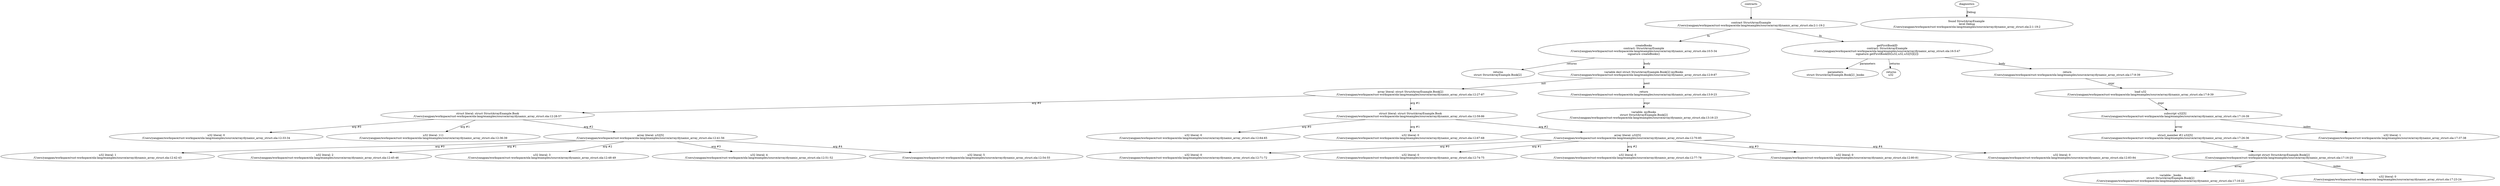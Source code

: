 strict digraph "/Users/yangpan/workspace/rust-workspace/ola-lang/examples/source/array/dynamic_array_struct.ola" {
	contract [label="contract StructArrayExample\n/Users/yangpan/workspace/rust-workspace/ola-lang/examples/source/array/dynamic_array_struct.ola:2:1-19:2"]
	createBooks [label="createBooks\ncontract: StructArrayExample\n/Users/yangpan/workspace/rust-workspace/ola-lang/examples/source/array/dynamic_array_struct.ola:10:5-34\nsignature createBooks()"]
	returns [label="returns\nstruct StructArrayExample.Book[2] "]
	var_decl [label="variable decl struct StructArrayExample.Book[2] myBooks\n/Users/yangpan/workspace/rust-workspace/ola-lang/examples/source/array/dynamic_array_struct.ola:12:9-87"]
	array_literal [label="array literal: struct StructArrayExample.Book[2]\n/Users/yangpan/workspace/rust-workspace/ola-lang/examples/source/array/dynamic_array_struct.ola:12:27-87"]
	struct_literal [label="struct literal: struct StructArrayExample.Book\n/Users/yangpan/workspace/rust-workspace/ola-lang/examples/source/array/dynamic_array_struct.ola:12:28-57"]
	number_literal [label="u32 literal: 0\n/Users/yangpan/workspace/rust-workspace/ola-lang/examples/source/array/dynamic_array_struct.ola:12:33-34"]
	number_literal_8 [label="u32 literal: 111\n/Users/yangpan/workspace/rust-workspace/ola-lang/examples/source/array/dynamic_array_struct.ola:12:36-39"]
	array_literal_9 [label="array literal: u32[5]\n/Users/yangpan/workspace/rust-workspace/ola-lang/examples/source/array/dynamic_array_struct.ola:12:41-56"]
	number_literal_10 [label="u32 literal: 1\n/Users/yangpan/workspace/rust-workspace/ola-lang/examples/source/array/dynamic_array_struct.ola:12:42-43"]
	number_literal_11 [label="u32 literal: 2\n/Users/yangpan/workspace/rust-workspace/ola-lang/examples/source/array/dynamic_array_struct.ola:12:45-46"]
	number_literal_12 [label="u32 literal: 3\n/Users/yangpan/workspace/rust-workspace/ola-lang/examples/source/array/dynamic_array_struct.ola:12:48-49"]
	number_literal_13 [label="u32 literal: 4\n/Users/yangpan/workspace/rust-workspace/ola-lang/examples/source/array/dynamic_array_struct.ola:12:51-52"]
	number_literal_14 [label="u32 literal: 5\n/Users/yangpan/workspace/rust-workspace/ola-lang/examples/source/array/dynamic_array_struct.ola:12:54-55"]
	struct_literal_15 [label="struct literal: struct StructArrayExample.Book\n/Users/yangpan/workspace/rust-workspace/ola-lang/examples/source/array/dynamic_array_struct.ola:12:59-86"]
	number_literal_16 [label="u32 literal: 0\n/Users/yangpan/workspace/rust-workspace/ola-lang/examples/source/array/dynamic_array_struct.ola:12:64-65"]
	number_literal_17 [label="u32 literal: 0\n/Users/yangpan/workspace/rust-workspace/ola-lang/examples/source/array/dynamic_array_struct.ola:12:67-68"]
	array_literal_18 [label="array literal: u32[5]\n/Users/yangpan/workspace/rust-workspace/ola-lang/examples/source/array/dynamic_array_struct.ola:12:70-85"]
	number_literal_19 [label="u32 literal: 0\n/Users/yangpan/workspace/rust-workspace/ola-lang/examples/source/array/dynamic_array_struct.ola:12:71-72"]
	number_literal_20 [label="u32 literal: 0\n/Users/yangpan/workspace/rust-workspace/ola-lang/examples/source/array/dynamic_array_struct.ola:12:74-75"]
	number_literal_21 [label="u32 literal: 0\n/Users/yangpan/workspace/rust-workspace/ola-lang/examples/source/array/dynamic_array_struct.ola:12:77-78"]
	number_literal_22 [label="u32 literal: 0\n/Users/yangpan/workspace/rust-workspace/ola-lang/examples/source/array/dynamic_array_struct.ola:12:80-81"]
	number_literal_23 [label="u32 literal: 0\n/Users/yangpan/workspace/rust-workspace/ola-lang/examples/source/array/dynamic_array_struct.ola:12:83-84"]
	return [label="return\n/Users/yangpan/workspace/rust-workspace/ola-lang/examples/source/array/dynamic_array_struct.ola:13:9-23"]
	variable [label="variable: myBooks\nstruct StructArrayExample.Book[2]\n/Users/yangpan/workspace/rust-workspace/ola-lang/examples/source/array/dynamic_array_struct.ola:13:16-23"]
	getFirstBookID [label="getFirstBookID\ncontract: StructArrayExample\n/Users/yangpan/workspace/rust-workspace/ola-lang/examples/source/array/dynamic_array_struct.ola:16:5-47\nsignature getFirstBookID((u32,u32,u32[5])[2])"]
	parameters [label="parameters\nstruct StructArrayExample.Book[2] _books"]
	returns_28 [label="returns\nu32 "]
	return_29 [label="return\n/Users/yangpan/workspace/rust-workspace/ola-lang/examples/source/array/dynamic_array_struct.ola:17:9-39"]
	load [label="load u32\n/Users/yangpan/workspace/rust-workspace/ola-lang/examples/source/array/dynamic_array_struct.ola:17:9-39"]
	subscript [label="subscript u32[5]\n/Users/yangpan/workspace/rust-workspace/ola-lang/examples/source/array/dynamic_array_struct.ola:17:16-39"]
	structmember [label="struct_member #2 u32[5]\n/Users/yangpan/workspace/rust-workspace/ola-lang/examples/source/array/dynamic_array_struct.ola:17:26-36"]
	subscript_33 [label="subscript struct StructArrayExample.Book[2]\n/Users/yangpan/workspace/rust-workspace/ola-lang/examples/source/array/dynamic_array_struct.ola:17:16-25"]
	variable_34 [label="variable: _books\nstruct StructArrayExample.Book[2]\n/Users/yangpan/workspace/rust-workspace/ola-lang/examples/source/array/dynamic_array_struct.ola:17:16-22"]
	number_literal_35 [label="u32 literal: 0\n/Users/yangpan/workspace/rust-workspace/ola-lang/examples/source/array/dynamic_array_struct.ola:17:23-24"]
	number_literal_36 [label="u32 literal: 1\n/Users/yangpan/workspace/rust-workspace/ola-lang/examples/source/array/dynamic_array_struct.ola:17:37-38"]
	diagnostic [label="found StructArrayExample \nlevel Debug\n/Users/yangpan/workspace/rust-workspace/ola-lang/examples/source/array/dynamic_array_struct.ola:2:1-19:2"]
	contracts -> contract
	contract -> createBooks [label="fn"]
	createBooks -> returns [label="returns"]
	createBooks -> var_decl [label="body"]
	var_decl -> array_literal [label="init"]
	array_literal -> struct_literal [label="arg #0"]
	struct_literal -> number_literal [label="arg #0"]
	struct_literal -> number_literal_8 [label="arg #1"]
	struct_literal -> array_literal_9 [label="arg #2"]
	array_literal_9 -> number_literal_10 [label="arg #0"]
	array_literal_9 -> number_literal_11 [label="arg #1"]
	array_literal_9 -> number_literal_12 [label="arg #2"]
	array_literal_9 -> number_literal_13 [label="arg #3"]
	array_literal_9 -> number_literal_14 [label="arg #4"]
	array_literal -> struct_literal_15 [label="arg #1"]
	struct_literal_15 -> number_literal_16 [label="arg #0"]
	struct_literal_15 -> number_literal_17 [label="arg #1"]
	struct_literal_15 -> array_literal_18 [label="arg #2"]
	array_literal_18 -> number_literal_19 [label="arg #0"]
	array_literal_18 -> number_literal_20 [label="arg #1"]
	array_literal_18 -> number_literal_21 [label="arg #2"]
	array_literal_18 -> number_literal_22 [label="arg #3"]
	array_literal_18 -> number_literal_23 [label="arg #4"]
	var_decl -> return [label="next"]
	return -> variable [label="expr"]
	contract -> getFirstBookID [label="fn"]
	getFirstBookID -> parameters [label="parameters"]
	getFirstBookID -> returns_28 [label="returns"]
	getFirstBookID -> return_29 [label="body"]
	return_29 -> load [label="expr"]
	load -> subscript [label="expr"]
	subscript -> structmember [label="array"]
	structmember -> subscript_33 [label="var"]
	subscript_33 -> variable_34 [label="array"]
	subscript_33 -> number_literal_35 [label="index"]
	subscript -> number_literal_36 [label="index"]
	diagnostics -> diagnostic [label="Debug"]
}
